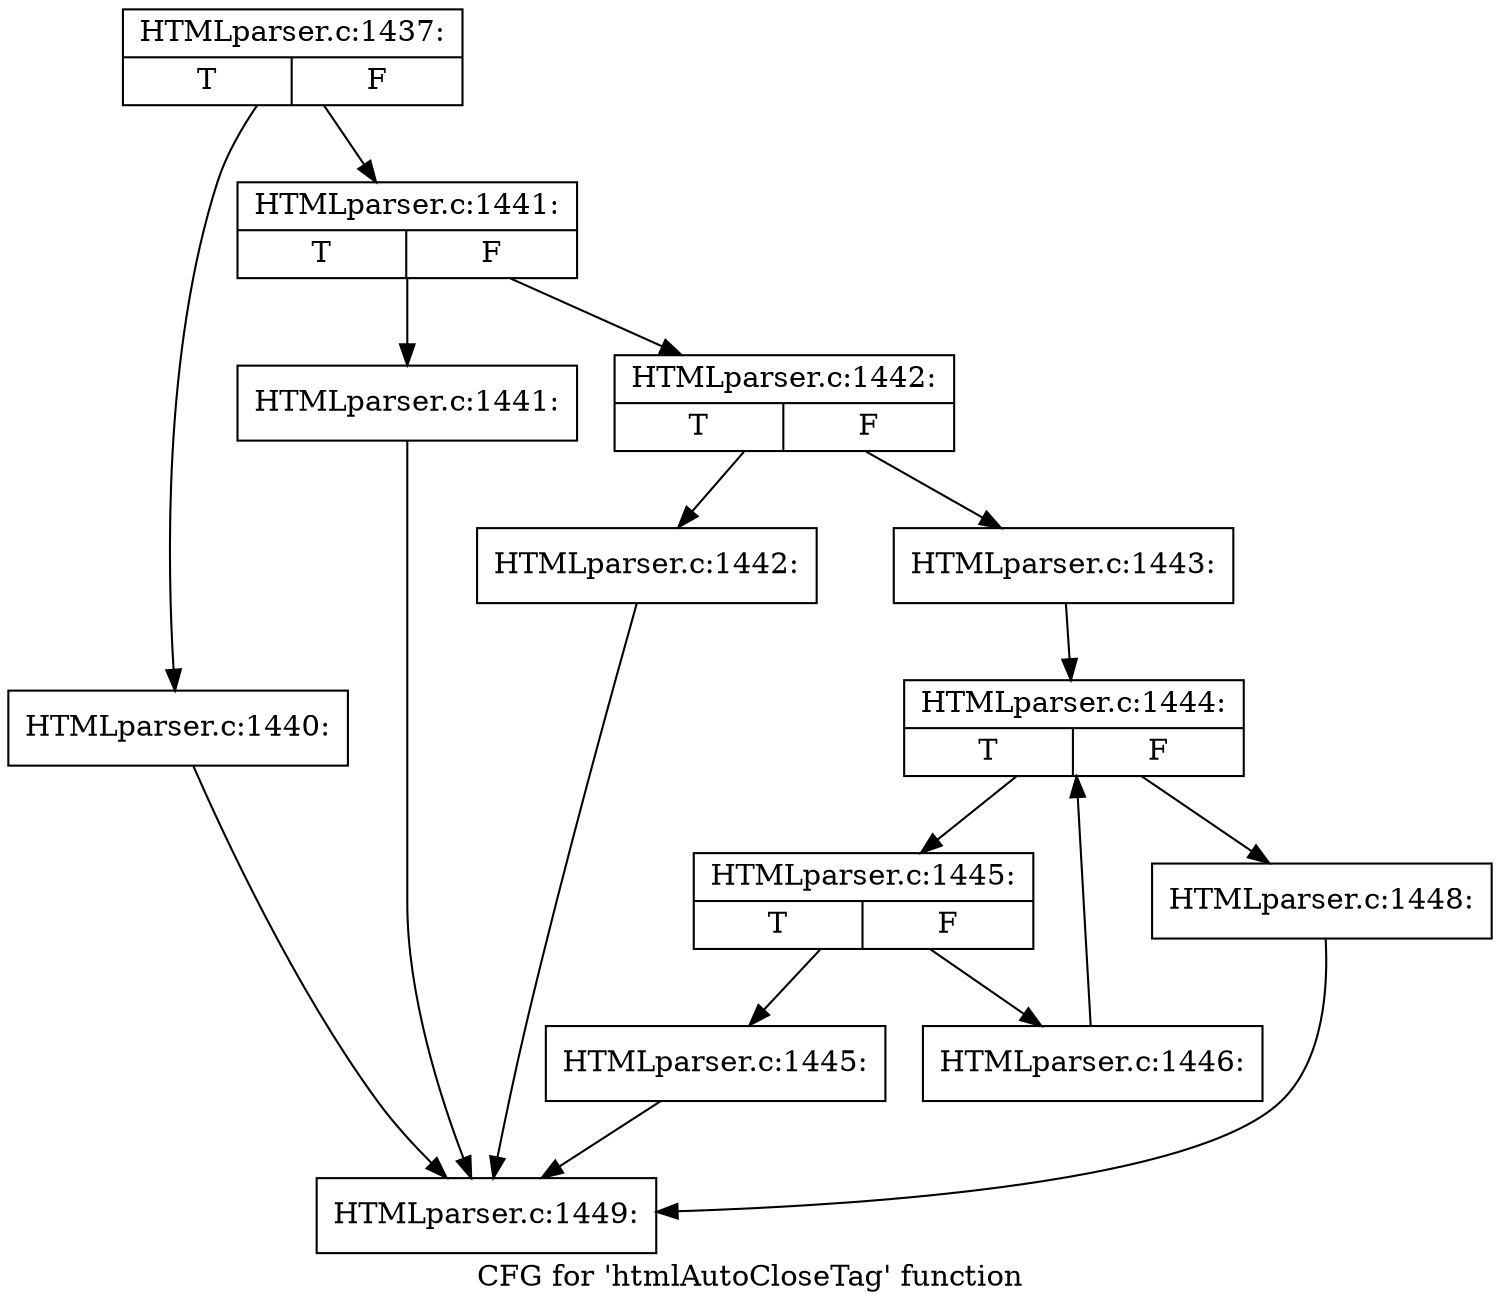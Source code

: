 digraph "CFG for 'htmlAutoCloseTag' function" {
	label="CFG for 'htmlAutoCloseTag' function";

	Node0x3b0a260 [shape=record,label="{HTMLparser.c:1437:|{<s0>T|<s1>F}}"];
	Node0x3b0a260 -> Node0x3b12c00;
	Node0x3b0a260 -> Node0x3b12c50;
	Node0x3b12c00 [shape=record,label="{HTMLparser.c:1440:}"];
	Node0x3b12c00 -> Node0x3b0a210;
	Node0x3b12c50 [shape=record,label="{HTMLparser.c:1441:|{<s0>T|<s1>F}}"];
	Node0x3b12c50 -> Node0x3b13110;
	Node0x3b12c50 -> Node0x3b13160;
	Node0x3b13110 [shape=record,label="{HTMLparser.c:1441:}"];
	Node0x3b13110 -> Node0x3b0a210;
	Node0x3b13160 [shape=record,label="{HTMLparser.c:1442:|{<s0>T|<s1>F}}"];
	Node0x3b13160 -> Node0x3b139f0;
	Node0x3b13160 -> Node0x3b13d20;
	Node0x3b139f0 [shape=record,label="{HTMLparser.c:1442:}"];
	Node0x3b139f0 -> Node0x3b0a210;
	Node0x3b13d20 [shape=record,label="{HTMLparser.c:1443:}"];
	Node0x3b13d20 -> Node0x3b14310;
	Node0x3b14310 [shape=record,label="{HTMLparser.c:1444:|{<s0>T|<s1>F}}"];
	Node0x3b14310 -> Node0x3b14d20;
	Node0x3b14310 -> Node0x3b14580;
	Node0x3b14d20 [shape=record,label="{HTMLparser.c:1445:|{<s0>T|<s1>F}}"];
	Node0x3b14d20 -> Node0x3b14e60;
	Node0x3b14d20 -> Node0x3b14eb0;
	Node0x3b14e60 [shape=record,label="{HTMLparser.c:1445:}"];
	Node0x3b14e60 -> Node0x3b0a210;
	Node0x3b14eb0 [shape=record,label="{HTMLparser.c:1446:}"];
	Node0x3b14eb0 -> Node0x3b14310;
	Node0x3b14580 [shape=record,label="{HTMLparser.c:1448:}"];
	Node0x3b14580 -> Node0x3b0a210;
	Node0x3b0a210 [shape=record,label="{HTMLparser.c:1449:}"];
}
